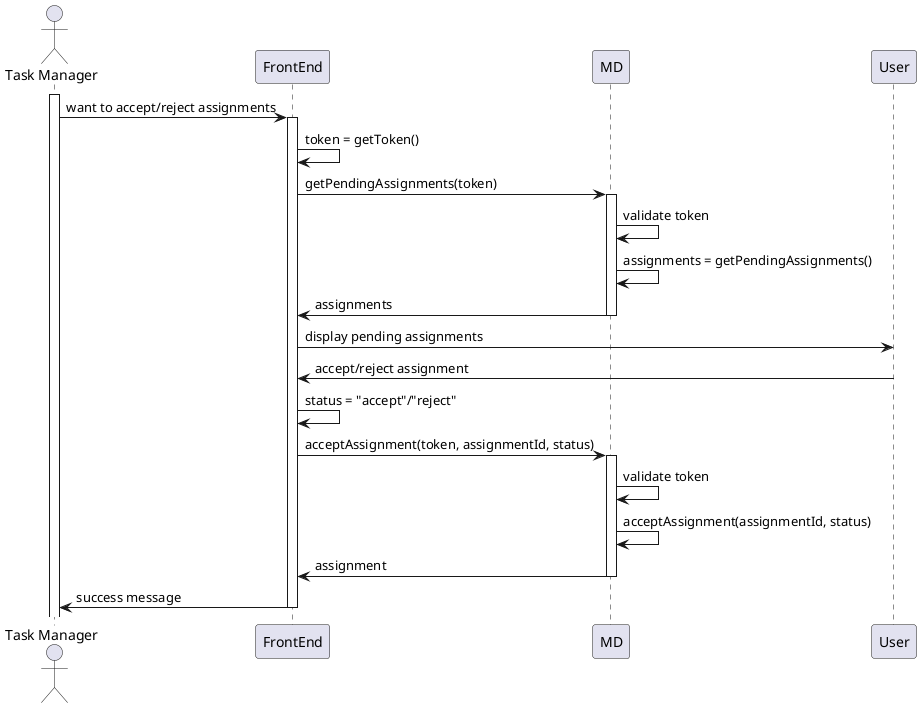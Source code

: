 @startuml

actor "Task Manager" as AM
participant FrontEnd as FE
participant MD as MD

activate AM
AM -> FE: want to accept/reject assignments
activate FE
FE -> FE: token = getToken()
FE -> MD: getPendingAssignments(token)
activate MD
MD -> MD: validate token
MD -> MD: assignments = getPendingAssignments()
MD -> FE: assignments
deactivate MD
FE -> User: display pending assignments

User -> FE: accept/reject assignment
FE -> FE: status = "accept"/"reject"
FE -> MD: acceptAssignment(token, assignmentId, status)
activate MD
MD -> MD: validate token
MD -> MD: acceptAssignment(assignmentId, status)
MD -> FE: assignment
deactivate MD
FE -> AM: success message
deactivate FE

@enduml
